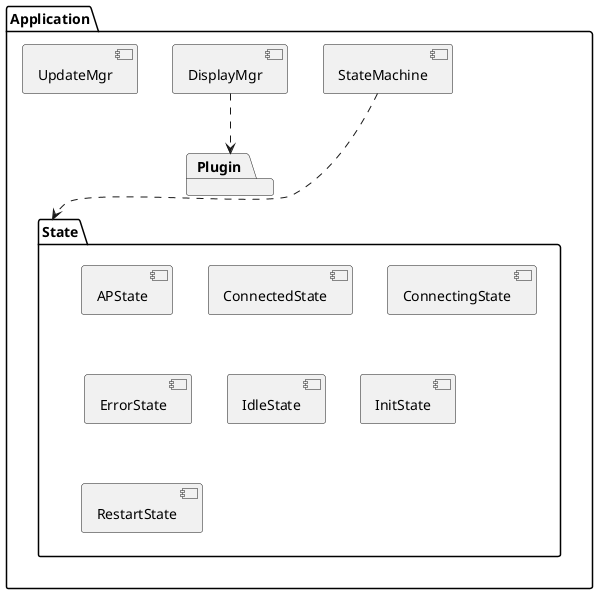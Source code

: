 @startuml app_layer

skinparam component {
    BackgroundColor<<Arduino>> Lightgreen
    BackgroundColor<<Future>> White
}

package "Application" as app {

    component "StateMachine" as stateMachine
    component "DisplayMgr" as displayMgr
    component "UpdateMgr" as updateMgr

    package Plugin

    package "State" as state {
        component "APState"
        component "ConnectedState"
        component "ConnectingState"
        component "ErrorState"
        component "IdleState"
        component "InitState"
        component "RestartState"
    }

    stateMachine ...> state

    displayMgr ..> Plugin
}

@enduml
